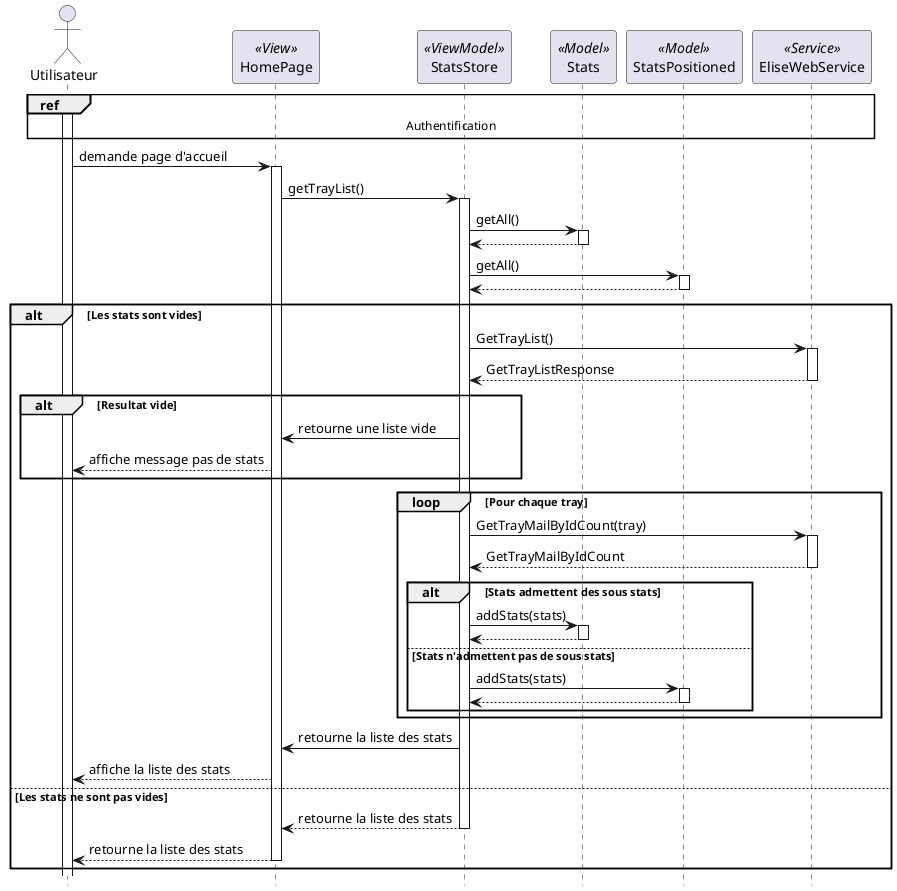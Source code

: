 @startuml switch_workspace

hide footbox


actor "Utilisateur" as user
participant "HomePage" as home << View >>
participant "StatsStore" as statsstore << ViewModel >>
participant "Stats" as stats << Model >>
participant "StatsPositioned" as statsPositioned << Model >>
participant "EliseWebService" as elise << Service >>


ref over user, home,statsstore,stats,statsPositioned,elise: Authentification
activate user
user -> home : demande page d'accueil
activate home
home -> statsstore : getTrayList()
activate statsstore
statsstore -> stats : getAll()
activate stats
stats --> statsstore 
deactivate stats
statsstore -> statsPositioned : getAll()
activate statsPositioned
statsPositioned --> statsstore
deactivate statsPositioned
alt Les stats sont vides
  statsstore -> elise : GetTrayList()
  activate elise
  elise --> statsstore : GetTrayListResponse
  deactivate elise
  alt Resultat vide
    statsstore -> home : retourne une liste vide
    home --> user : affiche message pas de stats
  end
  loop Pour chaque tray
    statsstore -> elise : GetTrayMailByIdCount(tray)
    activate elise
    elise --> statsstore : GetTrayMailByIdCount
    deactivate elise
    alt Stats admettent des sous stats
      statsstore -> stats : addStats(stats)
      activate stats
      stats --> statsstore
      deactivate stats
    else Stats n'admettent pas de sous stats
      statsstore -> statsPositioned : addStats(stats)
      activate statsPositioned
      statsPositioned --> statsstore
      deactivate statsPositioned
    end
  end
  statsstore -> home : retourne la liste des stats
  home --> user : affiche la liste des stats
else Les stats ne sont pas vides
  statsstore --> home : retourne la liste des stats
  deactivate statsstore
  home --> user : retourne la liste des stats
  deactivate home
end

